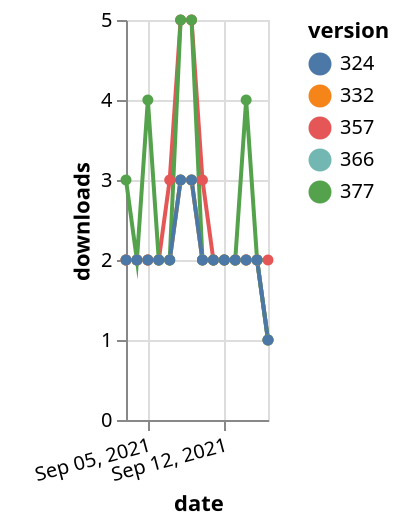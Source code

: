 {"$schema": "https://vega.github.io/schema/vega-lite/v5.json", "description": "A simple bar chart with embedded data.", "data": {"values": [{"date": "2021-09-03", "total": 2386, "delta": 2, "version": "366"}, {"date": "2021-09-04", "total": 2388, "delta": 2, "version": "366"}, {"date": "2021-09-05", "total": 2390, "delta": 2, "version": "366"}, {"date": "2021-09-06", "total": 2392, "delta": 2, "version": "366"}, {"date": "2021-09-07", "total": 2394, "delta": 2, "version": "366"}, {"date": "2021-09-08", "total": 2397, "delta": 3, "version": "366"}, {"date": "2021-09-09", "total": 2400, "delta": 3, "version": "366"}, {"date": "2021-09-10", "total": 2402, "delta": 2, "version": "366"}, {"date": "2021-09-11", "total": 2404, "delta": 2, "version": "366"}, {"date": "2021-09-12", "total": 2406, "delta": 2, "version": "366"}, {"date": "2021-09-13", "total": 2408, "delta": 2, "version": "366"}, {"date": "2021-09-14", "total": 2410, "delta": 2, "version": "366"}, {"date": "2021-09-15", "total": 2412, "delta": 2, "version": "366"}, {"date": "2021-09-16", "total": 2413, "delta": 1, "version": "366"}, {"date": "2021-09-03", "total": 2989, "delta": 2, "version": "357"}, {"date": "2021-09-04", "total": 2991, "delta": 2, "version": "357"}, {"date": "2021-09-05", "total": 2993, "delta": 2, "version": "357"}, {"date": "2021-09-06", "total": 2995, "delta": 2, "version": "357"}, {"date": "2021-09-07", "total": 2998, "delta": 3, "version": "357"}, {"date": "2021-09-08", "total": 3003, "delta": 5, "version": "357"}, {"date": "2021-09-09", "total": 3008, "delta": 5, "version": "357"}, {"date": "2021-09-10", "total": 3011, "delta": 3, "version": "357"}, {"date": "2021-09-11", "total": 3013, "delta": 2, "version": "357"}, {"date": "2021-09-12", "total": 3015, "delta": 2, "version": "357"}, {"date": "2021-09-13", "total": 3017, "delta": 2, "version": "357"}, {"date": "2021-09-14", "total": 3019, "delta": 2, "version": "357"}, {"date": "2021-09-15", "total": 3021, "delta": 2, "version": "357"}, {"date": "2021-09-16", "total": 3023, "delta": 2, "version": "357"}, {"date": "2021-09-03", "total": 2838, "delta": 2, "version": "332"}, {"date": "2021-09-04", "total": 2840, "delta": 2, "version": "332"}, {"date": "2021-09-05", "total": 2842, "delta": 2, "version": "332"}, {"date": "2021-09-06", "total": 2844, "delta": 2, "version": "332"}, {"date": "2021-09-07", "total": 2846, "delta": 2, "version": "332"}, {"date": "2021-09-08", "total": 2849, "delta": 3, "version": "332"}, {"date": "2021-09-09", "total": 2852, "delta": 3, "version": "332"}, {"date": "2021-09-10", "total": 2854, "delta": 2, "version": "332"}, {"date": "2021-09-11", "total": 2856, "delta": 2, "version": "332"}, {"date": "2021-09-12", "total": 2858, "delta": 2, "version": "332"}, {"date": "2021-09-13", "total": 2860, "delta": 2, "version": "332"}, {"date": "2021-09-14", "total": 2862, "delta": 2, "version": "332"}, {"date": "2021-09-15", "total": 2864, "delta": 2, "version": "332"}, {"date": "2021-09-16", "total": 2865, "delta": 1, "version": "332"}, {"date": "2021-09-03", "total": 2163, "delta": 3, "version": "377"}, {"date": "2021-09-04", "total": 2165, "delta": 2, "version": "377"}, {"date": "2021-09-05", "total": 2169, "delta": 4, "version": "377"}, {"date": "2021-09-06", "total": 2171, "delta": 2, "version": "377"}, {"date": "2021-09-07", "total": 2173, "delta": 2, "version": "377"}, {"date": "2021-09-08", "total": 2178, "delta": 5, "version": "377"}, {"date": "2021-09-09", "total": 2183, "delta": 5, "version": "377"}, {"date": "2021-09-10", "total": 2185, "delta": 2, "version": "377"}, {"date": "2021-09-11", "total": 2187, "delta": 2, "version": "377"}, {"date": "2021-09-12", "total": 2189, "delta": 2, "version": "377"}, {"date": "2021-09-13", "total": 2191, "delta": 2, "version": "377"}, {"date": "2021-09-14", "total": 2195, "delta": 4, "version": "377"}, {"date": "2021-09-15", "total": 2197, "delta": 2, "version": "377"}, {"date": "2021-09-16", "total": 2198, "delta": 1, "version": "377"}, {"date": "2021-09-03", "total": 2579, "delta": 2, "version": "324"}, {"date": "2021-09-04", "total": 2581, "delta": 2, "version": "324"}, {"date": "2021-09-05", "total": 2583, "delta": 2, "version": "324"}, {"date": "2021-09-06", "total": 2585, "delta": 2, "version": "324"}, {"date": "2021-09-07", "total": 2587, "delta": 2, "version": "324"}, {"date": "2021-09-08", "total": 2590, "delta": 3, "version": "324"}, {"date": "2021-09-09", "total": 2593, "delta": 3, "version": "324"}, {"date": "2021-09-10", "total": 2595, "delta": 2, "version": "324"}, {"date": "2021-09-11", "total": 2597, "delta": 2, "version": "324"}, {"date": "2021-09-12", "total": 2599, "delta": 2, "version": "324"}, {"date": "2021-09-13", "total": 2601, "delta": 2, "version": "324"}, {"date": "2021-09-14", "total": 2603, "delta": 2, "version": "324"}, {"date": "2021-09-15", "total": 2605, "delta": 2, "version": "324"}, {"date": "2021-09-16", "total": 2606, "delta": 1, "version": "324"}]}, "width": "container", "mark": {"type": "line", "point": {"filled": true}}, "encoding": {"x": {"field": "date", "type": "temporal", "timeUnit": "yearmonthdate", "title": "date", "axis": {"labelAngle": -15}}, "y": {"field": "delta", "type": "quantitative", "title": "downloads"}, "color": {"field": "version", "type": "nominal"}, "tooltip": {"field": "delta"}}}